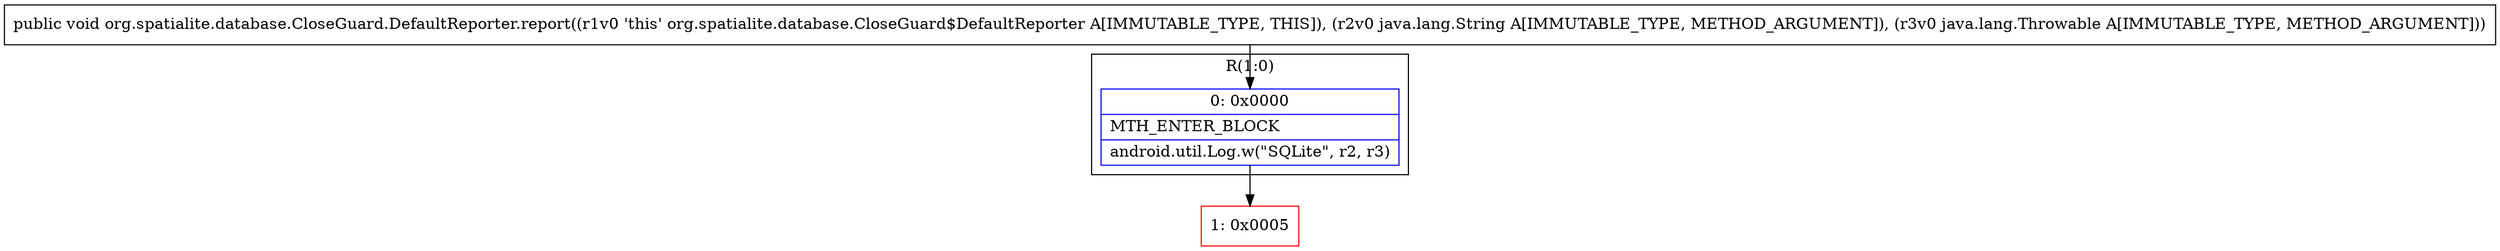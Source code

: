 digraph "CFG fororg.spatialite.database.CloseGuard.DefaultReporter.report(Ljava\/lang\/String;Ljava\/lang\/Throwable;)V" {
subgraph cluster_Region_398592485 {
label = "R(1:0)";
node [shape=record,color=blue];
Node_0 [shape=record,label="{0\:\ 0x0000|MTH_ENTER_BLOCK\l|android.util.Log.w(\"SQLite\", r2, r3)\l}"];
}
Node_1 [shape=record,color=red,label="{1\:\ 0x0005}"];
MethodNode[shape=record,label="{public void org.spatialite.database.CloseGuard.DefaultReporter.report((r1v0 'this' org.spatialite.database.CloseGuard$DefaultReporter A[IMMUTABLE_TYPE, THIS]), (r2v0 java.lang.String A[IMMUTABLE_TYPE, METHOD_ARGUMENT]), (r3v0 java.lang.Throwable A[IMMUTABLE_TYPE, METHOD_ARGUMENT])) }"];
MethodNode -> Node_0;
Node_0 -> Node_1;
}

